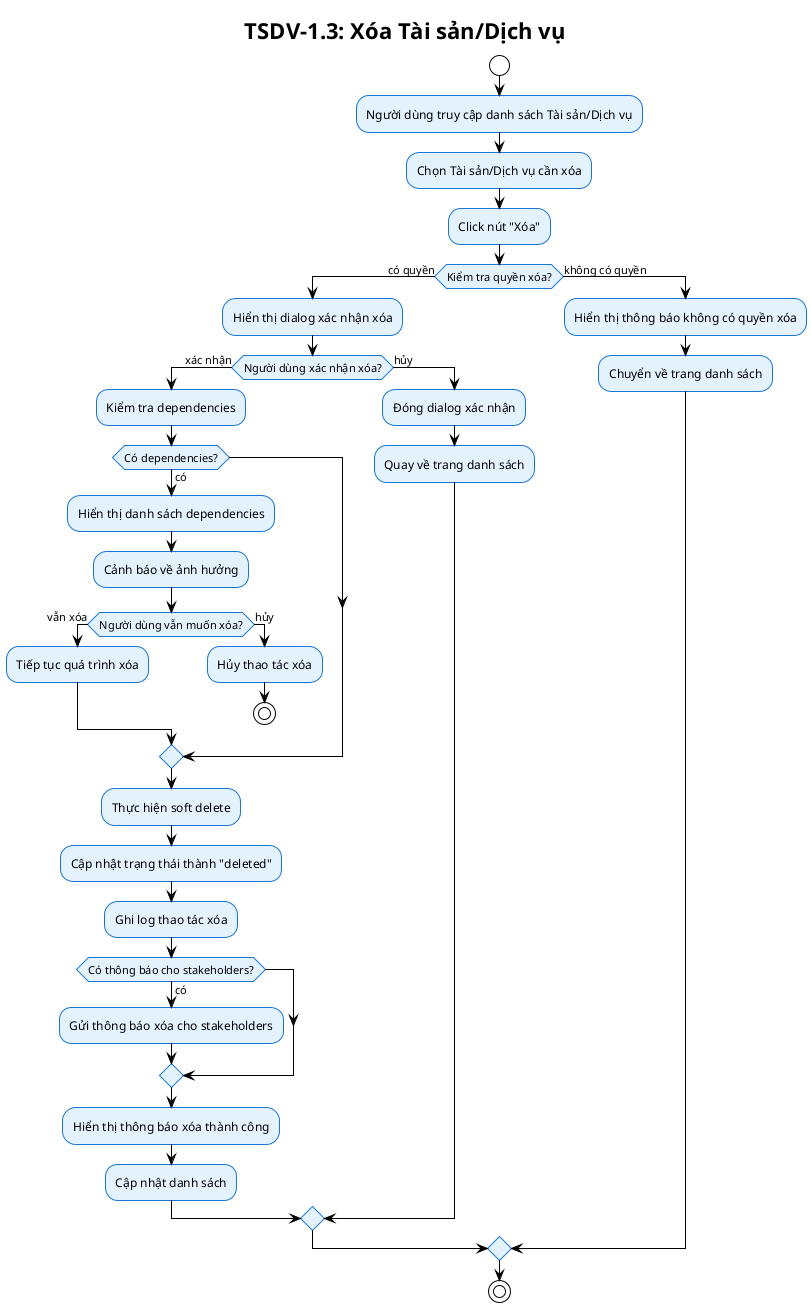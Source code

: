 @startuml TSDV-1.3 Activity Diagram
!theme plain
skinparam backgroundColor #FFFFFF
skinparam activity {
    BackgroundColor #E3F2FD
    BorderColor #1976D2
    FontColor #000000
}
skinparam decision {
    BackgroundColor #FFF3E0
    BorderColor #F57C00
    FontColor #000000
}
skinparam start {
    BackgroundColor #4CAF50
    BorderColor #2E7D32
    FontColor #FFFFFF
}
skinparam end {
    BackgroundColor #F44336
    BorderColor #C62828
    FontColor #FFFFFF
}

title TSDV-1.3: Xóa Tài sản/Dịch vụ

start

:Người dùng truy cập danh sách Tài sản/Dịch vụ;

:Chọn Tài sản/Dịch vụ cần xóa;

:Click nút "Xóa";

if (Kiểm tra quyền xóa?) then (có quyền)
    :Hiển thị dialog xác nhận xóa;
    
    if (Người dùng xác nhận xóa?) then (xác nhận)
        :Kiểm tra dependencies;
        
        if (Có dependencies?) then (có)
            :Hiển thị danh sách dependencies;
            :Cảnh báo về ảnh hưởng;
            
            if (Người dùng vẫn muốn xóa?) then (vẫn xóa)
                :Tiếp tục quá trình xóa;
            else (hủy)
                :Hủy thao tác xóa;
                stop
            endif
        endif
        
        :Thực hiện soft delete;
        :Cập nhật trạng thái thành "deleted";
        :Ghi log thao tác xóa;
        
        if (Có thông báo cho stakeholders?) then (có)
            :Gửi thông báo xóa cho stakeholders;
        endif
        
        :Hiển thị thông báo xóa thành công;
        :Cập nhật danh sách;
        
    else (hủy)
        :Đóng dialog xác nhận;
        :Quay về trang danh sách;
    endif
    
else (không có quyền)
    :Hiển thị thông báo không có quyền xóa;
    :Chuyển về trang danh sách;
endif

stop

@enduml
